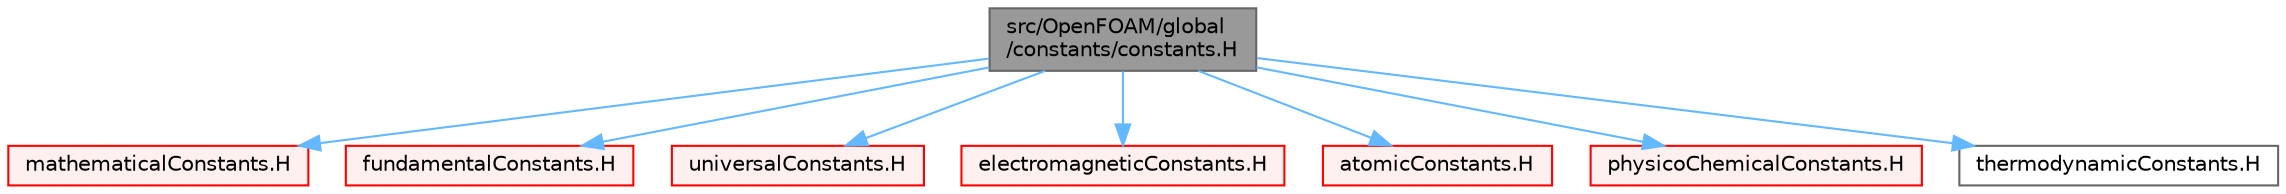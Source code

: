 digraph "src/OpenFOAM/global/constants/constants.H"
{
 // LATEX_PDF_SIZE
  bgcolor="transparent";
  edge [fontname=Helvetica,fontsize=10,labelfontname=Helvetica,labelfontsize=10];
  node [fontname=Helvetica,fontsize=10,shape=box,height=0.2,width=0.4];
  Node1 [id="Node000001",label="src/OpenFOAM/global\l/constants/constants.H",height=0.2,width=0.4,color="gray40", fillcolor="grey60", style="filled", fontcolor="black",tooltip=" "];
  Node1 -> Node2 [id="edge1_Node000001_Node000002",color="steelblue1",style="solid",tooltip=" "];
  Node2 [id="Node000002",label="mathematicalConstants.H",height=0.2,width=0.4,color="red", fillcolor="#FFF0F0", style="filled",URL="$mathematicalConstants_8H.html",tooltip=" "];
  Node1 -> Node34 [id="edge2_Node000001_Node000034",color="steelblue1",style="solid",tooltip=" "];
  Node34 [id="Node000034",label="fundamentalConstants.H",height=0.2,width=0.4,color="red", fillcolor="#FFF0F0", style="filled",URL="$fundamentalConstants_8H.html",tooltip="Fundamental dimensioned constants."];
  Node1 -> Node199 [id="edge3_Node000001_Node000199",color="steelblue1",style="solid",tooltip=" "];
  Node199 [id="Node000199",label="universalConstants.H",height=0.2,width=0.4,color="red", fillcolor="#FFF0F0", style="filled",URL="$universalConstants_8H.html",tooltip=" "];
  Node1 -> Node200 [id="edge4_Node000001_Node000200",color="steelblue1",style="solid",tooltip=" "];
  Node200 [id="Node000200",label="electromagneticConstants.H",height=0.2,width=0.4,color="red", fillcolor="#FFF0F0", style="filled",URL="$electromagneticConstants_8H.html",tooltip=" "];
  Node1 -> Node201 [id="edge5_Node000001_Node000201",color="steelblue1",style="solid",tooltip=" "];
  Node201 [id="Node000201",label="atomicConstants.H",height=0.2,width=0.4,color="red", fillcolor="#FFF0F0", style="filled",URL="$atomicConstants_8H.html",tooltip=" "];
  Node1 -> Node202 [id="edge6_Node000001_Node000202",color="steelblue1",style="solid",tooltip=" "];
  Node202 [id="Node000202",label="physicoChemicalConstants.H",height=0.2,width=0.4,color="red", fillcolor="#FFF0F0", style="filled",URL="$physicoChemicalConstants_8H.html",tooltip=" "];
  Node1 -> Node203 [id="edge7_Node000001_Node000203",color="steelblue1",style="solid",tooltip=" "];
  Node203 [id="Node000203",label="thermodynamicConstants.H",height=0.2,width=0.4,color="grey40", fillcolor="white", style="filled",URL="$thermodynamicConstants_8H.html",tooltip=" "];
}
